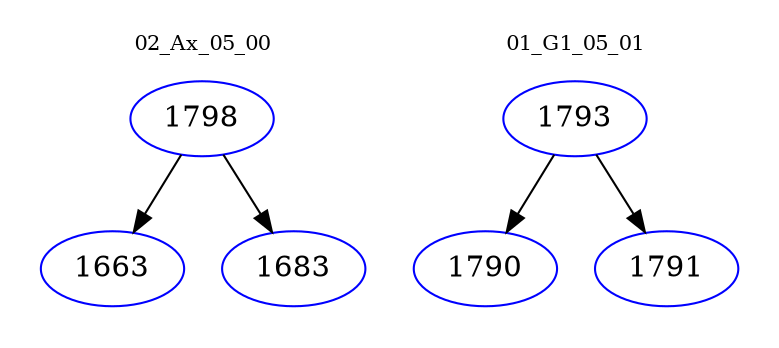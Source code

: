 digraph{
subgraph cluster_0 {
color = white
label = "02_Ax_05_00";
fontsize=10;
T0_1798 [label="1798", color="blue"]
T0_1798 -> T0_1663 [color="black"]
T0_1663 [label="1663", color="blue"]
T0_1798 -> T0_1683 [color="black"]
T0_1683 [label="1683", color="blue"]
}
subgraph cluster_1 {
color = white
label = "01_G1_05_01";
fontsize=10;
T1_1793 [label="1793", color="blue"]
T1_1793 -> T1_1790 [color="black"]
T1_1790 [label="1790", color="blue"]
T1_1793 -> T1_1791 [color="black"]
T1_1791 [label="1791", color="blue"]
}
}
